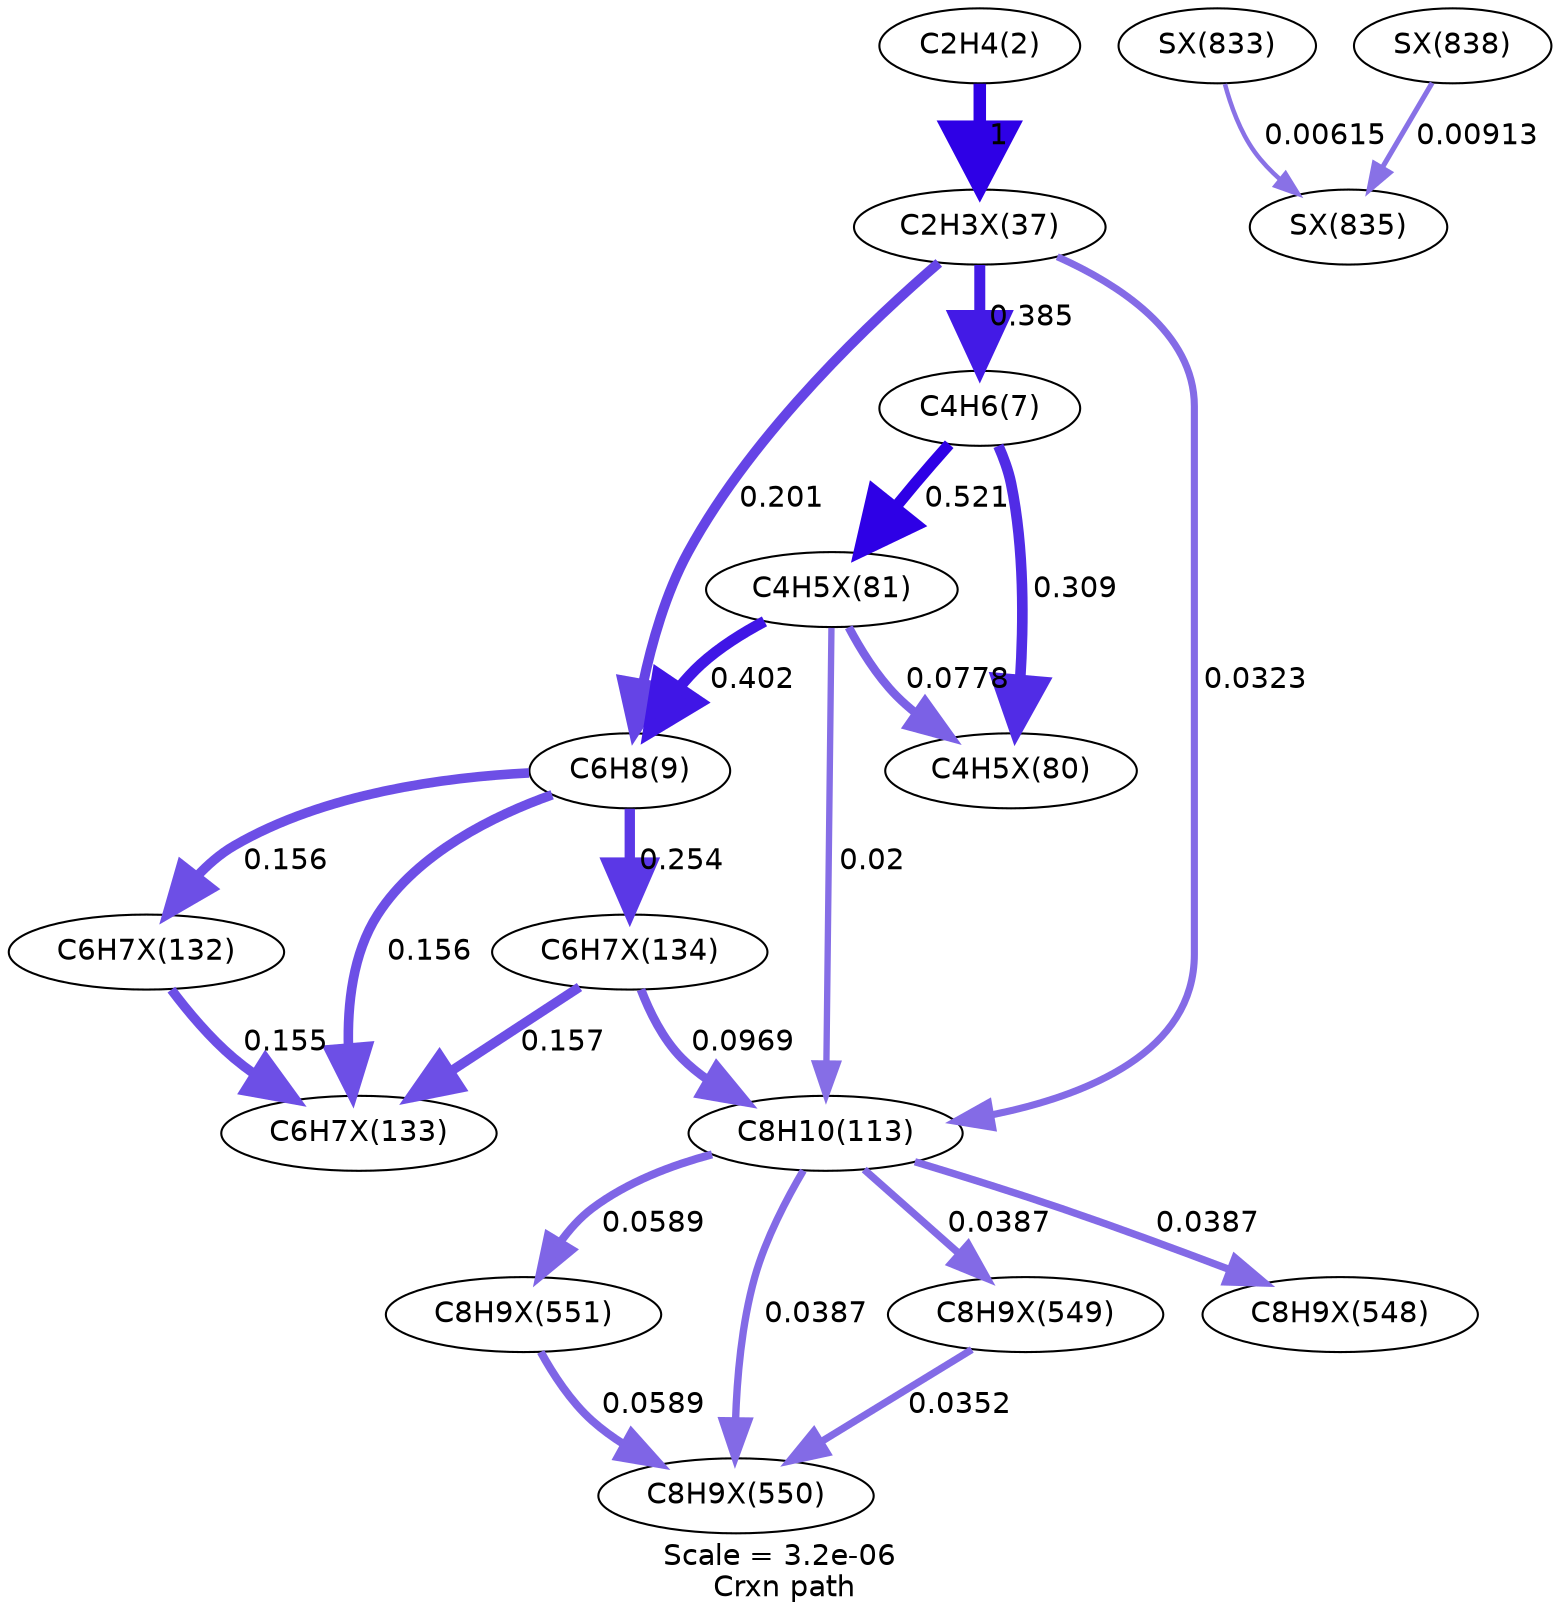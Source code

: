 digraph reaction_paths {
center=1;
s5 -> s33[fontname="Helvetica", style="setlinewidth(6)", arrowsize=3, color="0.7, 1.5, 0.9"
, label=" 1"];
s33 -> s8[fontname="Helvetica", style="setlinewidth(5.28)", arrowsize=2.64, color="0.7, 0.885, 0.9"
, label=" 0.385"];
s33 -> s9[fontname="Helvetica", style="setlinewidth(4.79)", arrowsize=2.39, color="0.7, 0.701, 0.9"
, label=" 0.201"];
s33 -> s11[fontname="Helvetica", style="setlinewidth(3.41)", arrowsize=1.7, color="0.7, 0.532, 0.9"
, label=" 0.0323"];
s8 -> s41[fontname="Helvetica", style="setlinewidth(5.51)", arrowsize=2.75, color="0.7, 1.02, 0.9"
, label=" 0.521"];
s8 -> s40[fontname="Helvetica", style="setlinewidth(5.11)", arrowsize=2.56, color="0.7, 0.809, 0.9"
, label=" 0.309"];
s41 -> s9[fontname="Helvetica", style="setlinewidth(5.31)", arrowsize=2.66, color="0.7, 0.902, 0.9"
, label=" 0.402"];
s41 -> s40[fontname="Helvetica", style="setlinewidth(4.07)", arrowsize=2.04, color="0.7, 0.578, 0.9"
, label=" 0.0778"];
s41 -> s11[fontname="Helvetica", style="setlinewidth(3.05)", arrowsize=1.52, color="0.7, 0.52, 0.9"
, label=" 0.02"];
s9 -> s44[fontname="Helvetica", style="setlinewidth(4.97)", arrowsize=2.48, color="0.7, 0.754, 0.9"
, label=" 0.254"];
s9 -> s43[fontname="Helvetica", style="setlinewidth(4.6)", arrowsize=2.3, color="0.7, 0.656, 0.9"
, label=" 0.156"];
s9 -> s42[fontname="Helvetica", style="setlinewidth(4.6)", arrowsize=2.3, color="0.7, 0.656, 0.9"
, label=" 0.156"];
s44 -> s43[fontname="Helvetica", style="setlinewidth(4.6)", arrowsize=2.3, color="0.7, 0.657, 0.9"
, label=" 0.157"];
s44 -> s11[fontname="Helvetica", style="setlinewidth(4.24)", arrowsize=2.12, color="0.7, 0.597, 0.9"
, label=" 0.0969"];
s42 -> s43[fontname="Helvetica", style="setlinewidth(4.59)", arrowsize=2.3, color="0.7, 0.655, 0.9"
, label=" 0.155"];
s11 -> s51[fontname="Helvetica", style="setlinewidth(3.86)", arrowsize=1.93, color="0.7, 0.559, 0.9"
, label=" 0.0589"];
s11 -> s50[fontname="Helvetica", style="setlinewidth(3.54)", arrowsize=1.77, color="0.7, 0.539, 0.9"
, label=" 0.0387"];
s11 -> s49[fontname="Helvetica", style="setlinewidth(3.54)", arrowsize=1.77, color="0.7, 0.539, 0.9"
, label=" 0.0387"];
s11 -> s48[fontname="Helvetica", style="setlinewidth(3.54)", arrowsize=1.77, color="0.7, 0.539, 0.9"
, label=" 0.0387"];
s51 -> s50[fontname="Helvetica", style="setlinewidth(3.86)", arrowsize=1.93, color="0.7, 0.559, 0.9"
, label=" 0.0589"];
s49 -> s50[fontname="Helvetica", style="setlinewidth(3.47)", arrowsize=1.74, color="0.7, 0.535, 0.9"
, label=" 0.0352"];
s52 -> s53[fontname="Helvetica", style="setlinewidth(2.16)", arrowsize=1.08, color="0.7, 0.506, 0.9"
, label=" 0.00615"];
s56 -> s53[fontname="Helvetica", style="setlinewidth(2.45)", arrowsize=1.23, color="0.7, 0.509, 0.9"
, label=" 0.00913"];
s5 [ fontname="Helvetica", label="C2H4(2)"];
s8 [ fontname="Helvetica", label="C4H6(7)"];
s9 [ fontname="Helvetica", label="C6H8(9)"];
s11 [ fontname="Helvetica", label="C8H10(113)"];
s33 [ fontname="Helvetica", label="C2H3X(37)"];
s40 [ fontname="Helvetica", label="C4H5X(80)"];
s41 [ fontname="Helvetica", label="C4H5X(81)"];
s42 [ fontname="Helvetica", label="C6H7X(132)"];
s43 [ fontname="Helvetica", label="C6H7X(133)"];
s44 [ fontname="Helvetica", label="C6H7X(134)"];
s48 [ fontname="Helvetica", label="C8H9X(548)"];
s49 [ fontname="Helvetica", label="C8H9X(549)"];
s50 [ fontname="Helvetica", label="C8H9X(550)"];
s51 [ fontname="Helvetica", label="C8H9X(551)"];
s52 [ fontname="Helvetica", label="SX(833)"];
s53 [ fontname="Helvetica", label="SX(835)"];
s56 [ fontname="Helvetica", label="SX(838)"];
 label = "Scale = 3.2e-06\l Crxn path";
 fontname = "Helvetica";
}
